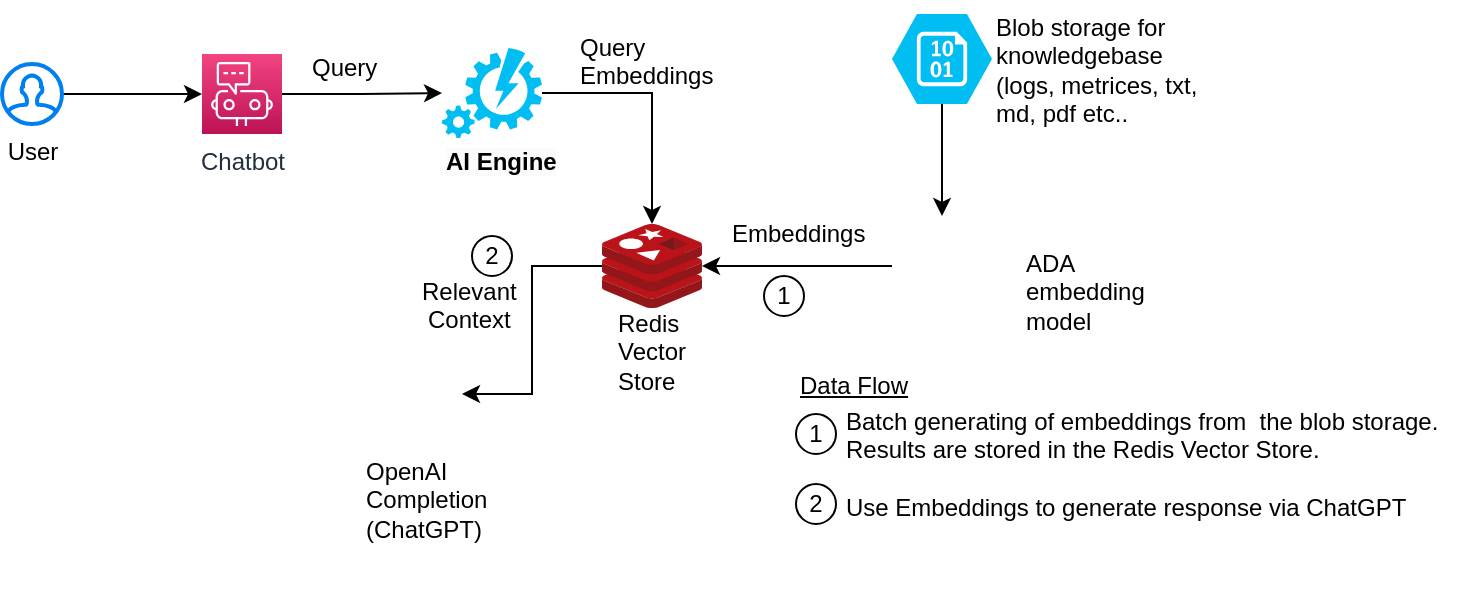 <mxfile version="21.7.1" type="device">
  <diagram name="Page-1" id="n1DAh_DwZtnfSz3HMku5">
    <mxGraphModel dx="1202" dy="460" grid="0" gridSize="10" guides="1" tooltips="1" connect="1" arrows="1" fold="1" page="1" pageScale="1" pageWidth="850" pageHeight="1100" math="0" shadow="0">
      <root>
        <mxCell id="0" />
        <mxCell id="1" parent="0" />
        <mxCell id="BVqk5FMbh-breQcKyUY_-21" value="" style="edgeStyle=orthogonalEdgeStyle;rounded=0;orthogonalLoop=1;jettySize=auto;html=1;" edge="1" parent="1" source="BVqk5FMbh-breQcKyUY_-1" target="BVqk5FMbh-breQcKyUY_-3">
          <mxGeometry relative="1" as="geometry" />
        </mxCell>
        <mxCell id="BVqk5FMbh-breQcKyUY_-1" value="" style="verticalLabelPosition=bottom;html=1;verticalAlign=top;align=center;strokeColor=none;fillColor=#00BEF2;shape=mxgraph.azure.automation;pointerEvents=1;" vertex="1" parent="1">
          <mxGeometry x="280" y="72" width="50" height="45" as="geometry" />
        </mxCell>
        <mxCell id="BVqk5FMbh-breQcKyUY_-23" value="" style="edgeStyle=orthogonalEdgeStyle;rounded=0;orthogonalLoop=1;jettySize=auto;html=1;" edge="1" parent="1" source="BVqk5FMbh-breQcKyUY_-2" target="BVqk5FMbh-breQcKyUY_-8">
          <mxGeometry relative="1" as="geometry" />
        </mxCell>
        <mxCell id="BVqk5FMbh-breQcKyUY_-2" value="" style="verticalLabelPosition=bottom;html=1;verticalAlign=top;align=center;strokeColor=none;fillColor=#00BEF2;shape=mxgraph.azure.storage_blob;" vertex="1" parent="1">
          <mxGeometry x="505" y="55" width="50" height="45" as="geometry" />
        </mxCell>
        <mxCell id="BVqk5FMbh-breQcKyUY_-27" value="" style="edgeStyle=orthogonalEdgeStyle;rounded=0;orthogonalLoop=1;jettySize=auto;html=1;entryX=1;entryY=0.5;entryDx=0;entryDy=0;" edge="1" parent="1" source="BVqk5FMbh-breQcKyUY_-3" target="BVqk5FMbh-breQcKyUY_-11">
          <mxGeometry relative="1" as="geometry" />
        </mxCell>
        <mxCell id="BVqk5FMbh-breQcKyUY_-3" value="" style="image;sketch=0;aspect=fixed;html=1;points=[];align=center;fontSize=12;image=img/lib/mscae/Cache_Redis_Product.svg;" vertex="1" parent="1">
          <mxGeometry x="360" y="160" width="50" height="42" as="geometry" />
        </mxCell>
        <mxCell id="BVqk5FMbh-breQcKyUY_-15" value="" style="edgeStyle=orthogonalEdgeStyle;rounded=0;orthogonalLoop=1;jettySize=auto;html=1;" edge="1" parent="1" source="BVqk5FMbh-breQcKyUY_-4" target="BVqk5FMbh-breQcKyUY_-1">
          <mxGeometry relative="1" as="geometry" />
        </mxCell>
        <mxCell id="BVqk5FMbh-breQcKyUY_-4" value="Chatbot" style="sketch=0;points=[[0,0,0],[0.25,0,0],[0.5,0,0],[0.75,0,0],[1,0,0],[0,1,0],[0.25,1,0],[0.5,1,0],[0.75,1,0],[1,1,0],[0,0.25,0],[0,0.5,0],[0,0.75,0],[1,0.25,0],[1,0.5,0],[1,0.75,0]];points=[[0,0,0],[0.25,0,0],[0.5,0,0],[0.75,0,0],[1,0,0],[0,1,0],[0.25,1,0],[0.5,1,0],[0.75,1,0],[1,1,0],[0,0.25,0],[0,0.5,0],[0,0.75,0],[1,0.25,0],[1,0.5,0],[1,0.75,0]];outlineConnect=0;fontColor=#232F3E;gradientColor=#F34482;gradientDirection=north;fillColor=#BC1356;strokeColor=#ffffff;dashed=0;verticalLabelPosition=bottom;verticalAlign=top;align=center;html=1;fontSize=12;fontStyle=0;aspect=fixed;shape=mxgraph.aws4.resourceIcon;resIcon=mxgraph.aws4.chatbot;" vertex="1" parent="1">
          <mxGeometry x="160" y="75" width="40" height="40" as="geometry" />
        </mxCell>
        <mxCell id="BVqk5FMbh-breQcKyUY_-14" value="" style="edgeStyle=orthogonalEdgeStyle;rounded=0;orthogonalLoop=1;jettySize=auto;html=1;" edge="1" parent="1" source="BVqk5FMbh-breQcKyUY_-5" target="BVqk5FMbh-breQcKyUY_-4">
          <mxGeometry relative="1" as="geometry" />
        </mxCell>
        <mxCell id="BVqk5FMbh-breQcKyUY_-5" value="User" style="html=1;verticalLabelPosition=bottom;align=center;labelBackgroundColor=#ffffff;verticalAlign=top;strokeWidth=2;strokeColor=#0080F0;shadow=0;dashed=0;shape=mxgraph.ios7.icons.user;" vertex="1" parent="1">
          <mxGeometry x="60" y="80" width="30" height="30" as="geometry" />
        </mxCell>
        <mxCell id="BVqk5FMbh-breQcKyUY_-6" value="&lt;span style=&quot;color: rgb(0, 0, 0); font-family: Helvetica; font-size: 12px; font-style: normal; font-variant-ligatures: normal; font-variant-caps: normal; font-weight: 400; letter-spacing: normal; orphans: 2; text-align: center; text-indent: 0px; text-transform: none; widows: 2; word-spacing: 0px; -webkit-text-stroke-width: 0px; background-color: rgb(255, 255, 255); text-decoration-thickness: initial; text-decoration-style: initial; text-decoration-color: initial; float: none; display: inline !important;&quot;&gt;Query&lt;br&gt;Embeddings&lt;br&gt;&lt;/span&gt;" style="text;whiteSpace=wrap;html=1;" vertex="1" parent="1">
          <mxGeometry x="347" y="57.5" width="110" height="40" as="geometry" />
        </mxCell>
        <mxCell id="BVqk5FMbh-breQcKyUY_-24" value="" style="edgeStyle=orthogonalEdgeStyle;rounded=0;orthogonalLoop=1;jettySize=auto;html=1;" edge="1" parent="1" source="BVqk5FMbh-breQcKyUY_-8" target="BVqk5FMbh-breQcKyUY_-3">
          <mxGeometry relative="1" as="geometry" />
        </mxCell>
        <mxCell id="BVqk5FMbh-breQcKyUY_-8" value="" style="shape=image;imageAspect=0;aspect=fixed;verticalLabelPosition=bottom;verticalAlign=top;image=https://upload.wikimedia.org/wikipedia/commons/0/04/ChatGPT_logo.svg;" vertex="1" parent="1">
          <mxGeometry x="505" y="156" width="50" height="50" as="geometry" />
        </mxCell>
        <mxCell id="BVqk5FMbh-breQcKyUY_-9" value="&lt;span style=&quot;color: rgb(0, 0, 0); font-family: Helvetica; font-size: 12px; font-style: normal; font-variant-ligatures: normal; font-variant-caps: normal; font-weight: 400; letter-spacing: normal; orphans: 2; text-align: center; text-indent: 0px; text-transform: none; widows: 2; word-spacing: 0px; -webkit-text-stroke-width: 0px; background-color: rgb(255, 255, 255); text-decoration-thickness: initial; text-decoration-style: initial; text-decoration-color: initial; float: none; display: inline !important;&quot;&gt;OpenAI&lt;br&gt;Completion&lt;br&gt;(ChatGPT)&lt;br&gt;&lt;/span&gt;" style="text;whiteSpace=wrap;html=1;" vertex="1" parent="1">
          <mxGeometry x="240" y="270" width="110" height="40" as="geometry" />
        </mxCell>
        <mxCell id="BVqk5FMbh-breQcKyUY_-11" value="" style="shape=image;imageAspect=0;aspect=fixed;verticalLabelPosition=bottom;verticalAlign=top;image=https://upload.wikimedia.org/wikipedia/commons/0/04/ChatGPT_logo.svg;" vertex="1" parent="1">
          <mxGeometry x="240" y="220" width="50" height="50" as="geometry" />
        </mxCell>
        <mxCell id="BVqk5FMbh-breQcKyUY_-16" value="&lt;span style=&quot;color: rgb(0, 0, 0); font-family: Helvetica; font-size: 12px; font-style: normal; font-variant-ligatures: normal; font-variant-caps: normal; font-weight: 400; letter-spacing: normal; orphans: 2; text-align: center; text-indent: 0px; text-transform: none; widows: 2; word-spacing: 0px; -webkit-text-stroke-width: 0px; background-color: rgb(255, 255, 255); text-decoration-thickness: initial; text-decoration-style: initial; text-decoration-color: initial; float: none; display: inline !important;&quot;&gt;Batch generating of embeddings from&amp;nbsp; the blob storage. Results are stored in the Redis Vector Store.&amp;nbsp;&lt;br&gt;&lt;br&gt;Use Embeddings to generate response via ChatGPT&lt;br&gt;&lt;/span&gt;" style="text;whiteSpace=wrap;html=1;" vertex="1" parent="1">
          <mxGeometry x="480" y="245" width="310" height="100" as="geometry" />
        </mxCell>
        <mxCell id="BVqk5FMbh-breQcKyUY_-18" value="&lt;span style=&quot;color: rgb(0, 0, 0); font-family: Helvetica; font-size: 12px; font-style: normal; font-variant-ligatures: normal; font-variant-caps: normal; font-weight: 400; letter-spacing: normal; orphans: 2; text-align: center; text-indent: 0px; text-transform: none; widows: 2; word-spacing: 0px; -webkit-text-stroke-width: 0px; background-color: rgb(255, 255, 255); text-decoration-thickness: initial; text-decoration-style: initial; text-decoration-color: initial; float: none; display: inline !important;&quot;&gt;Query&lt;/span&gt;" style="text;whiteSpace=wrap;html=1;" vertex="1" parent="1">
          <mxGeometry x="213" y="68" width="40" height="10" as="geometry" />
        </mxCell>
        <mxCell id="BVqk5FMbh-breQcKyUY_-20" value="&lt;span style=&quot;color: rgb(0, 0, 0); font-family: Helvetica; font-size: 12px; font-style: normal; font-variant-ligatures: normal; font-variant-caps: normal; letter-spacing: normal; orphans: 2; text-align: center; text-indent: 0px; text-transform: none; widows: 2; word-spacing: 0px; -webkit-text-stroke-width: 0px; background-color: rgb(251, 251, 251); text-decoration-thickness: initial; text-decoration-style: initial; text-decoration-color: initial; float: none; display: inline !important;&quot;&gt;&lt;b&gt;AI Engine&lt;/b&gt;&lt;/span&gt;" style="text;whiteSpace=wrap;html=1;" vertex="1" parent="1">
          <mxGeometry x="280" y="115" width="60" height="30" as="geometry" />
        </mxCell>
        <mxCell id="BVqk5FMbh-breQcKyUY_-22" value="&lt;span style=&quot;color: rgb(0, 0, 0); font-family: Helvetica; font-size: 12px; font-style: normal; font-variant-ligatures: normal; font-variant-caps: normal; font-weight: 400; letter-spacing: normal; orphans: 2; text-align: center; text-indent: 0px; text-transform: none; widows: 2; word-spacing: 0px; -webkit-text-stroke-width: 0px; background-color: rgb(255, 255, 255); text-decoration-thickness: initial; text-decoration-style: initial; text-decoration-color: initial; float: none; display: inline !important;&quot;&gt;Blob storage for knowledgebase&lt;br&gt;(logs, metrices, txt, md, pdf etc..&lt;br&gt;&lt;/span&gt;" style="text;whiteSpace=wrap;html=1;" vertex="1" parent="1">
          <mxGeometry x="555" y="48" width="110" height="40" as="geometry" />
        </mxCell>
        <mxCell id="BVqk5FMbh-breQcKyUY_-25" value="&lt;span style=&quot;color: rgb(0, 0, 0); font-family: Helvetica; font-size: 12px; font-style: normal; font-variant-ligatures: normal; font-variant-caps: normal; font-weight: 400; letter-spacing: normal; orphans: 2; text-align: center; text-indent: 0px; text-transform: none; widows: 2; word-spacing: 0px; -webkit-text-stroke-width: 0px; background-color: rgb(255, 255, 255); text-decoration-thickness: initial; text-decoration-style: initial; text-decoration-color: initial; float: none; display: inline !important;&quot;&gt;&lt;br&gt;Embeddings&lt;br&gt;&lt;/span&gt;" style="text;whiteSpace=wrap;html=1;" vertex="1" parent="1">
          <mxGeometry x="423" y="137" width="110" height="40" as="geometry" />
        </mxCell>
        <mxCell id="BVqk5FMbh-breQcKyUY_-26" value="&lt;span style=&quot;color: rgb(0, 0, 0); font-family: Helvetica; font-size: 12px; font-style: normal; font-variant-ligatures: normal; font-variant-caps: normal; letter-spacing: normal; orphans: 2; text-align: center; text-indent: 0px; text-transform: none; widows: 2; word-spacing: 0px; -webkit-text-stroke-width: 0px; background-color: rgb(255, 255, 255); text-decoration-thickness: initial; text-decoration-style: initial; text-decoration-color: initial; float: none; display: inline !important;&quot;&gt;Redis&lt;/span&gt;&lt;br style=&quot;border-color: var(--border-color); color: rgb(0, 0, 0); font-family: Helvetica; font-size: 12px; font-style: normal; font-variant-ligatures: normal; font-variant-caps: normal; letter-spacing: normal; orphans: 2; text-align: center; text-indent: 0px; text-transform: none; widows: 2; word-spacing: 0px; -webkit-text-stroke-width: 0px; text-decoration-thickness: initial; text-decoration-style: initial; text-decoration-color: initial;&quot;&gt;&lt;span style=&quot;color: rgb(0, 0, 0); font-family: Helvetica; font-size: 12px; font-style: normal; font-variant-ligatures: normal; font-variant-caps: normal; letter-spacing: normal; orphans: 2; text-align: center; text-indent: 0px; text-transform: none; widows: 2; word-spacing: 0px; -webkit-text-stroke-width: 0px; background-color: rgb(255, 255, 255); text-decoration-thickness: initial; text-decoration-style: initial; text-decoration-color: initial; float: none; display: inline !important;&quot;&gt;Vector&lt;/span&gt;&lt;br style=&quot;border-color: var(--border-color); color: rgb(0, 0, 0); font-family: Helvetica; font-size: 12px; font-style: normal; font-variant-ligatures: normal; font-variant-caps: normal; letter-spacing: normal; orphans: 2; text-align: center; text-indent: 0px; text-transform: none; widows: 2; word-spacing: 0px; -webkit-text-stroke-width: 0px; text-decoration-thickness: initial; text-decoration-style: initial; text-decoration-color: initial;&quot;&gt;&lt;span style=&quot;color: rgb(0, 0, 0); font-family: Helvetica; font-size: 12px; font-style: normal; font-variant-ligatures: normal; font-variant-caps: normal; letter-spacing: normal; orphans: 2; text-align: center; text-indent: 0px; text-transform: none; widows: 2; word-spacing: 0px; -webkit-text-stroke-width: 0px; background-color: rgb(255, 255, 255); text-decoration-thickness: initial; text-decoration-style: initial; text-decoration-color: initial; float: none; display: inline !important;&quot;&gt;Store&lt;/span&gt;" style="text;whiteSpace=wrap;html=1;" vertex="1" parent="1">
          <mxGeometry x="366" y="196" width="70" height="70" as="geometry" />
        </mxCell>
        <mxCell id="BVqk5FMbh-breQcKyUY_-28" value="&lt;div style=&quot;text-align: center;&quot;&gt;Relevant&lt;br&gt;&lt;/div&gt;&lt;div style=&quot;text-align: center;&quot;&gt;Context&lt;/div&gt;" style="text;whiteSpace=wrap;html=1;" vertex="1" parent="1">
          <mxGeometry x="268" y="180" width="70" height="70" as="geometry" />
        </mxCell>
        <mxCell id="BVqk5FMbh-breQcKyUY_-29" value="1" style="ellipse;whiteSpace=wrap;html=1;aspect=fixed;" vertex="1" parent="1">
          <mxGeometry x="441" y="186" width="20" height="20" as="geometry" />
        </mxCell>
        <mxCell id="BVqk5FMbh-breQcKyUY_-31" value="2" style="ellipse;whiteSpace=wrap;html=1;aspect=fixed;" vertex="1" parent="1">
          <mxGeometry x="295" y="166" width="20" height="20" as="geometry" />
        </mxCell>
        <mxCell id="BVqk5FMbh-breQcKyUY_-32" value="&lt;span style=&quot;color: rgb(0, 0, 0); font-family: Helvetica; font-size: 12px; font-style: normal; font-variant-ligatures: normal; font-variant-caps: normal; font-weight: 400; letter-spacing: normal; orphans: 2; text-align: center; text-indent: 0px; text-transform: none; widows: 2; word-spacing: 0px; -webkit-text-stroke-width: 0px; background-color: rgb(255, 255, 255); text-decoration-thickness: initial; text-decoration-style: initial; text-decoration-color: initial; float: none; display: inline !important;&quot;&gt;ADA &lt;br&gt;embedding &lt;br&gt;model&lt;br&gt;&lt;/span&gt;" style="text;whiteSpace=wrap;html=1;" vertex="1" parent="1">
          <mxGeometry x="570" y="166" width="110" height="40" as="geometry" />
        </mxCell>
        <mxCell id="BVqk5FMbh-breQcKyUY_-33" value="&lt;u style=&quot;border-color: var(--border-color); color: rgb(0, 0, 0); font-family: Helvetica; font-size: 12px; font-style: normal; font-variant-ligatures: normal; font-variant-caps: normal; font-weight: 400; letter-spacing: normal; orphans: 2; text-align: center; text-indent: 0px; text-transform: none; widows: 2; word-spacing: 0px; -webkit-text-stroke-width: 0px;&quot;&gt;Data Flow&lt;br style=&quot;border-color: var(--border-color);&quot;&gt;&lt;/u&gt;" style="text;whiteSpace=wrap;html=1;" vertex="1" parent="1">
          <mxGeometry x="457" y="227" width="90" height="40" as="geometry" />
        </mxCell>
        <mxCell id="BVqk5FMbh-breQcKyUY_-34" value="1" style="ellipse;whiteSpace=wrap;html=1;aspect=fixed;" vertex="1" parent="1">
          <mxGeometry x="457" y="255" width="20" height="20" as="geometry" />
        </mxCell>
        <mxCell id="BVqk5FMbh-breQcKyUY_-35" value="2" style="ellipse;whiteSpace=wrap;html=1;aspect=fixed;" vertex="1" parent="1">
          <mxGeometry x="457" y="290" width="20" height="20" as="geometry" />
        </mxCell>
      </root>
    </mxGraphModel>
  </diagram>
</mxfile>
